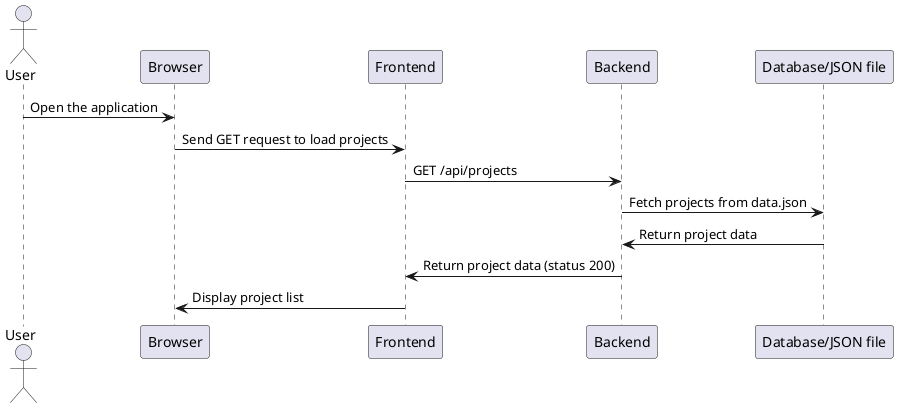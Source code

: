 @startuml
actor User
participant "Browser" as B
participant "Frontend" as F
participant "Backend" as BE
participant "Database/JSON file" as DB

User -> B: Open the application
B -> F: Send GET request to load projects
F -> BE: GET /api/projects
BE -> DB: Fetch projects from data.json
DB -> BE: Return project data
BE -> F: Return project data (status 200)
F -> B: Display project list
@enduml
